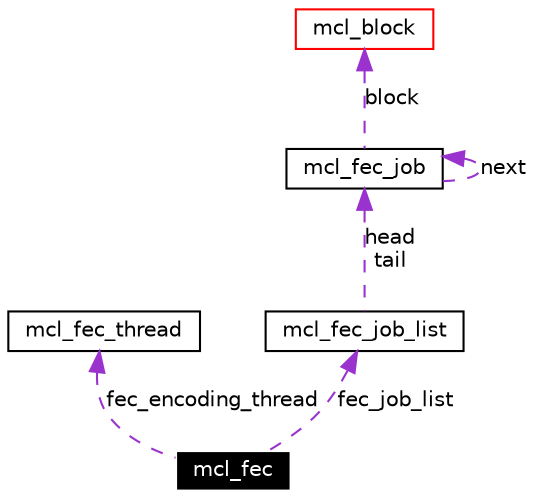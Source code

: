 digraph G
{
  edge [fontname="Helvetica",fontsize=10,labelfontname="Helvetica",labelfontsize=10];
  node [fontname="Helvetica",fontsize=10,shape=record];
  Node64 [label="mcl_fec",height=0.2,width=0.4,color="white", fillcolor="black", style="filled" fontcolor="white"];
  Node65 -> Node64 [dir=back,color="darkorchid3",fontsize=10,style="dashed",label="fec_encoding_thread",fontname="Helvetica"];
  Node65 [label="mcl_fec_thread",height=0.2,width=0.4,color="black",URL="$classmcl__fec__thread.html"];
  Node66 -> Node64 [dir=back,color="darkorchid3",fontsize=10,style="dashed",label="fec_job_list",fontname="Helvetica"];
  Node66 [label="mcl_fec_job_list",height=0.2,width=0.4,color="black",URL="$classmcl__fec__job__list.html"];
  Node67 -> Node66 [dir=back,color="darkorchid3",fontsize=10,style="dashed",label="head\ntail",fontname="Helvetica"];
  Node67 [label="mcl_fec_job",height=0.2,width=0.4,color="black",URL="$classmcl__fec__job.html"];
  Node67 -> Node67 [dir=back,color="darkorchid3",fontsize=10,style="dashed",label="next",fontname="Helvetica"];
  Node68 -> Node67 [dir=back,color="darkorchid3",fontsize=10,style="dashed",label="block",fontname="Helvetica"];
  Node68 [label="mcl_block",height=0.2,width=0.4,color="red",URL="$classmcl__block.html"];
}
